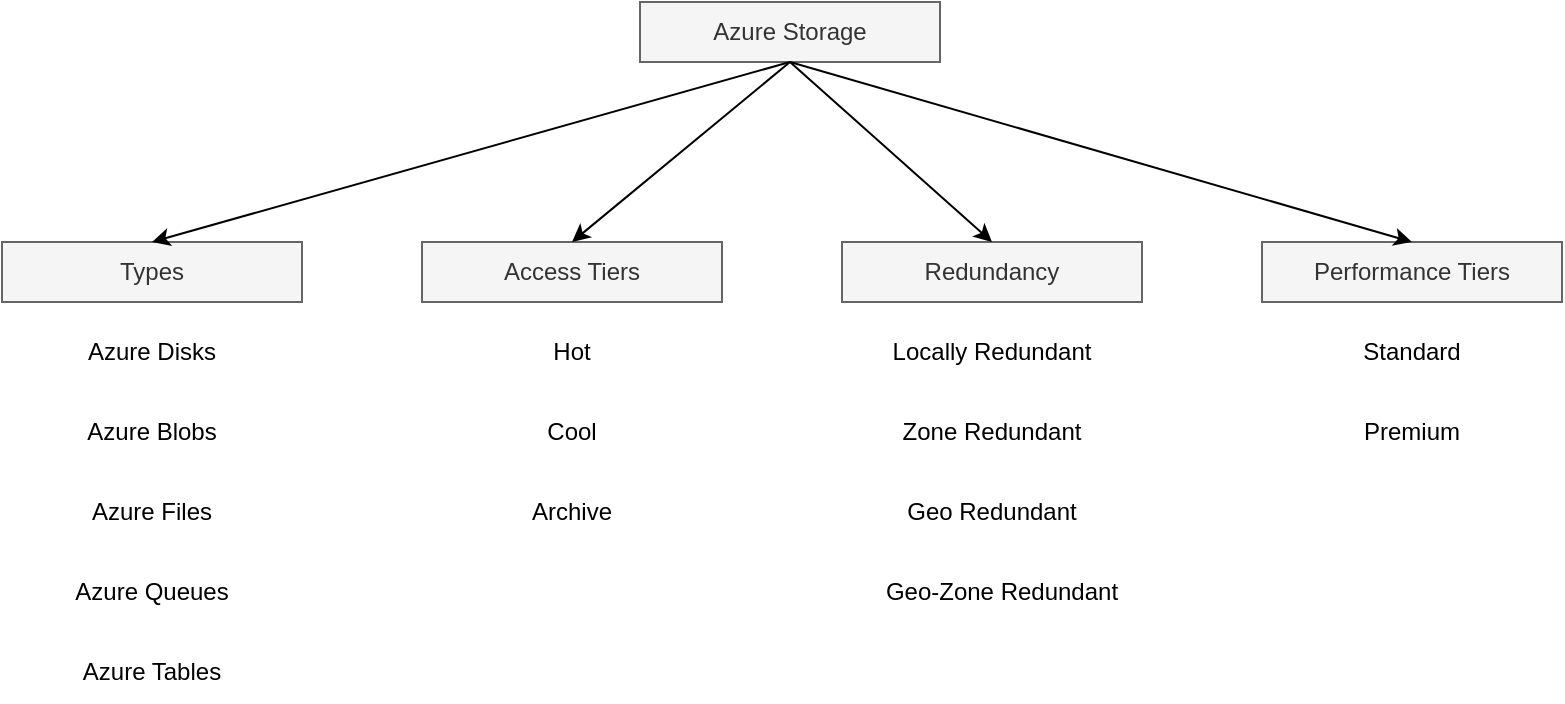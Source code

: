 <mxfile version="22.0.4" type="github">
  <diagram name="ページ1" id="H58rL_RPLQzw_dxwgkd_">
    <mxGraphModel dx="1114" dy="617" grid="1" gridSize="10" guides="1" tooltips="1" connect="1" arrows="1" fold="1" page="1" pageScale="1" pageWidth="827" pageHeight="1169" math="0" shadow="0">
      <root>
        <mxCell id="0" />
        <mxCell id="1" parent="0" />
        <mxCell id="abDDMRDbAKEIzRcadTcj-1" value="Azure Storage" style="text;html=1;strokeColor=#666666;fillColor=#f5f5f5;align=center;verticalAlign=middle;whiteSpace=wrap;rounded=0;fontColor=#333333;" vertex="1" parent="1">
          <mxGeometry x="339" y="100" width="150" height="30" as="geometry" />
        </mxCell>
        <mxCell id="abDDMRDbAKEIzRcadTcj-2" value="Types" style="text;html=1;strokeColor=#666666;fillColor=#f5f5f5;align=center;verticalAlign=middle;whiteSpace=wrap;rounded=0;fontColor=#333333;" vertex="1" parent="1">
          <mxGeometry x="20" y="220" width="150" height="30" as="geometry" />
        </mxCell>
        <mxCell id="abDDMRDbAKEIzRcadTcj-3" value="Access Tiers" style="text;html=1;strokeColor=#666666;fillColor=#f5f5f5;align=center;verticalAlign=middle;whiteSpace=wrap;rounded=0;fontColor=#333333;" vertex="1" parent="1">
          <mxGeometry x="230" y="220" width="150" height="30" as="geometry" />
        </mxCell>
        <mxCell id="abDDMRDbAKEIzRcadTcj-4" value="Redundancy" style="text;html=1;strokeColor=#666666;fillColor=#f5f5f5;align=center;verticalAlign=middle;whiteSpace=wrap;rounded=0;fontColor=#333333;" vertex="1" parent="1">
          <mxGeometry x="440" y="220" width="150" height="30" as="geometry" />
        </mxCell>
        <mxCell id="abDDMRDbAKEIzRcadTcj-5" value="Performance Tiers" style="text;html=1;strokeColor=#666666;fillColor=#f5f5f5;align=center;verticalAlign=middle;whiteSpace=wrap;rounded=0;fontColor=#333333;" vertex="1" parent="1">
          <mxGeometry x="650" y="220" width="150" height="30" as="geometry" />
        </mxCell>
        <mxCell id="abDDMRDbAKEIzRcadTcj-6" value="" style="endArrow=classic;html=1;rounded=0;exitX=0.5;exitY=1;exitDx=0;exitDy=0;entryX=0.5;entryY=0;entryDx=0;entryDy=0;" edge="1" parent="1" source="abDDMRDbAKEIzRcadTcj-1" target="abDDMRDbAKEIzRcadTcj-2">
          <mxGeometry width="50" height="50" relative="1" as="geometry">
            <mxPoint x="390" y="340" as="sourcePoint" />
            <mxPoint x="440" y="290" as="targetPoint" />
          </mxGeometry>
        </mxCell>
        <mxCell id="abDDMRDbAKEIzRcadTcj-7" value="" style="endArrow=classic;html=1;rounded=0;exitX=0.5;exitY=1;exitDx=0;exitDy=0;entryX=0.5;entryY=0;entryDx=0;entryDy=0;" edge="1" parent="1" source="abDDMRDbAKEIzRcadTcj-1" target="abDDMRDbAKEIzRcadTcj-3">
          <mxGeometry width="50" height="50" relative="1" as="geometry">
            <mxPoint x="449" y="240" as="sourcePoint" />
            <mxPoint x="130" y="330" as="targetPoint" />
          </mxGeometry>
        </mxCell>
        <mxCell id="abDDMRDbAKEIzRcadTcj-8" value="" style="endArrow=classic;html=1;rounded=0;entryX=0.5;entryY=0;entryDx=0;entryDy=0;exitX=0.5;exitY=1;exitDx=0;exitDy=0;" edge="1" parent="1" source="abDDMRDbAKEIzRcadTcj-1" target="abDDMRDbAKEIzRcadTcj-4">
          <mxGeometry width="50" height="50" relative="1" as="geometry">
            <mxPoint x="410" y="130" as="sourcePoint" />
            <mxPoint x="350" y="330" as="targetPoint" />
          </mxGeometry>
        </mxCell>
        <mxCell id="abDDMRDbAKEIzRcadTcj-9" value="" style="endArrow=classic;html=1;rounded=0;entryX=0.5;entryY=0;entryDx=0;entryDy=0;exitX=0.5;exitY=1;exitDx=0;exitDy=0;" edge="1" parent="1" source="abDDMRDbAKEIzRcadTcj-1" target="abDDMRDbAKEIzRcadTcj-5">
          <mxGeometry width="50" height="50" relative="1" as="geometry">
            <mxPoint x="510" y="130" as="sourcePoint" />
            <mxPoint x="611" y="220" as="targetPoint" />
          </mxGeometry>
        </mxCell>
        <mxCell id="abDDMRDbAKEIzRcadTcj-10" value="Azure Disks" style="text;html=1;strokeColor=none;fillColor=none;align=center;verticalAlign=middle;whiteSpace=wrap;rounded=0;" vertex="1" parent="1">
          <mxGeometry x="40" y="260" width="110" height="30" as="geometry" />
        </mxCell>
        <mxCell id="abDDMRDbAKEIzRcadTcj-11" value="Azure Blobs" style="text;html=1;strokeColor=none;fillColor=none;align=center;verticalAlign=middle;whiteSpace=wrap;rounded=0;" vertex="1" parent="1">
          <mxGeometry x="40" y="300" width="110" height="30" as="geometry" />
        </mxCell>
        <mxCell id="abDDMRDbAKEIzRcadTcj-12" value="Azure Files" style="text;html=1;strokeColor=none;fillColor=none;align=center;verticalAlign=middle;whiteSpace=wrap;rounded=0;" vertex="1" parent="1">
          <mxGeometry x="40" y="340" width="110" height="30" as="geometry" />
        </mxCell>
        <mxCell id="abDDMRDbAKEIzRcadTcj-13" value="Azure Queues" style="text;html=1;strokeColor=none;fillColor=none;align=center;verticalAlign=middle;whiteSpace=wrap;rounded=0;" vertex="1" parent="1">
          <mxGeometry x="40" y="380" width="110" height="30" as="geometry" />
        </mxCell>
        <mxCell id="abDDMRDbAKEIzRcadTcj-14" value="Azure Tables" style="text;html=1;strokeColor=none;fillColor=none;align=center;verticalAlign=middle;whiteSpace=wrap;rounded=0;" vertex="1" parent="1">
          <mxGeometry x="40" y="420" width="110" height="30" as="geometry" />
        </mxCell>
        <mxCell id="abDDMRDbAKEIzRcadTcj-17" value="Archive" style="text;html=1;strokeColor=none;fillColor=none;align=center;verticalAlign=middle;whiteSpace=wrap;rounded=0;" vertex="1" parent="1">
          <mxGeometry x="250" y="340" width="110" height="30" as="geometry" />
        </mxCell>
        <mxCell id="abDDMRDbAKEIzRcadTcj-18" value="Cool" style="text;html=1;strokeColor=none;fillColor=none;align=center;verticalAlign=middle;whiteSpace=wrap;rounded=0;" vertex="1" parent="1">
          <mxGeometry x="250" y="300" width="110" height="30" as="geometry" />
        </mxCell>
        <mxCell id="abDDMRDbAKEIzRcadTcj-19" value="Hot" style="text;html=1;strokeColor=none;fillColor=none;align=center;verticalAlign=middle;whiteSpace=wrap;rounded=0;" vertex="1" parent="1">
          <mxGeometry x="250" y="260" width="110" height="30" as="geometry" />
        </mxCell>
        <mxCell id="abDDMRDbAKEIzRcadTcj-21" value="Geo-Zone Redundant" style="text;html=1;strokeColor=none;fillColor=none;align=center;verticalAlign=middle;whiteSpace=wrap;rounded=0;" vertex="1" parent="1">
          <mxGeometry x="460" y="380" width="120" height="30" as="geometry" />
        </mxCell>
        <mxCell id="abDDMRDbAKEIzRcadTcj-22" value="Geo Redundant" style="text;html=1;strokeColor=none;fillColor=none;align=center;verticalAlign=middle;whiteSpace=wrap;rounded=0;" vertex="1" parent="1">
          <mxGeometry x="460" y="340" width="110" height="30" as="geometry" />
        </mxCell>
        <mxCell id="abDDMRDbAKEIzRcadTcj-23" value="Zone Redundant" style="text;html=1;strokeColor=none;fillColor=none;align=center;verticalAlign=middle;whiteSpace=wrap;rounded=0;" vertex="1" parent="1">
          <mxGeometry x="460" y="300" width="110" height="30" as="geometry" />
        </mxCell>
        <mxCell id="abDDMRDbAKEIzRcadTcj-24" value="Locally Redundant" style="text;html=1;strokeColor=none;fillColor=none;align=center;verticalAlign=middle;whiteSpace=wrap;rounded=0;" vertex="1" parent="1">
          <mxGeometry x="460" y="260" width="110" height="30" as="geometry" />
        </mxCell>
        <mxCell id="abDDMRDbAKEIzRcadTcj-28" value="Premium" style="text;html=1;strokeColor=none;fillColor=none;align=center;verticalAlign=middle;whiteSpace=wrap;rounded=0;" vertex="1" parent="1">
          <mxGeometry x="670" y="300" width="110" height="30" as="geometry" />
        </mxCell>
        <mxCell id="abDDMRDbAKEIzRcadTcj-29" value="Standard" style="text;html=1;strokeColor=none;fillColor=none;align=center;verticalAlign=middle;whiteSpace=wrap;rounded=0;" vertex="1" parent="1">
          <mxGeometry x="670" y="260" width="110" height="30" as="geometry" />
        </mxCell>
      </root>
    </mxGraphModel>
  </diagram>
</mxfile>
